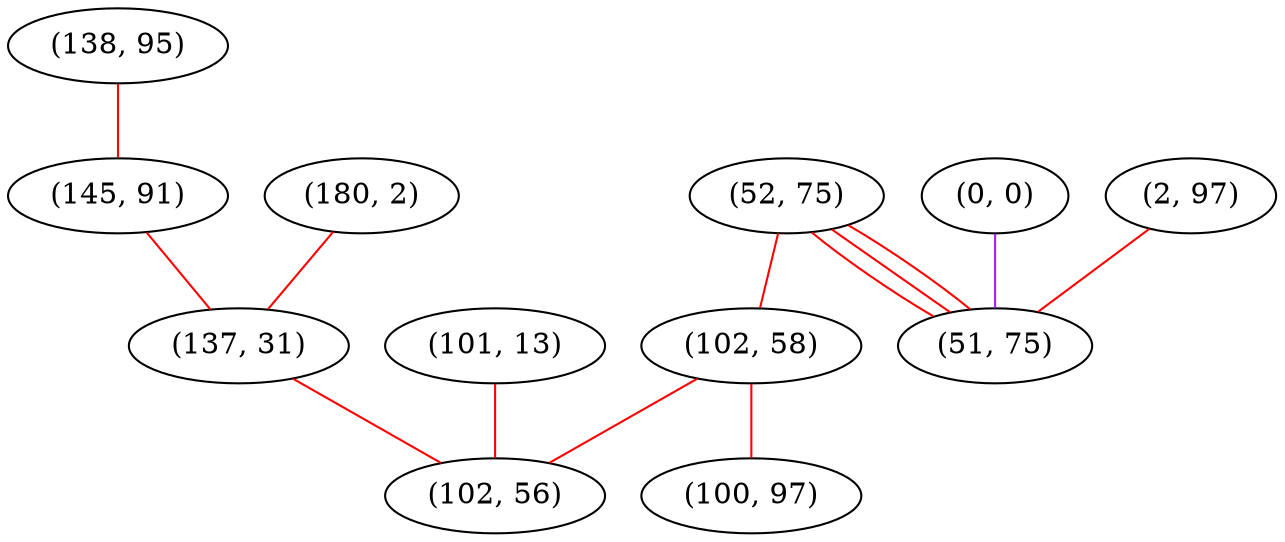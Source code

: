 graph "" {
"(138, 95)";
"(145, 91)";
"(180, 2)";
"(101, 13)";
"(52, 75)";
"(0, 0)";
"(2, 97)";
"(137, 31)";
"(102, 58)";
"(100, 97)";
"(51, 75)";
"(102, 56)";
"(138, 95)" -- "(145, 91)"  [color=red, key=0, weight=1];
"(145, 91)" -- "(137, 31)"  [color=red, key=0, weight=1];
"(180, 2)" -- "(137, 31)"  [color=red, key=0, weight=1];
"(101, 13)" -- "(102, 56)"  [color=red, key=0, weight=1];
"(52, 75)" -- "(102, 58)"  [color=red, key=0, weight=1];
"(52, 75)" -- "(51, 75)"  [color=red, key=0, weight=1];
"(52, 75)" -- "(51, 75)"  [color=red, key=1, weight=1];
"(52, 75)" -- "(51, 75)"  [color=red, key=2, weight=1];
"(0, 0)" -- "(51, 75)"  [color=purple, key=0, weight=4];
"(2, 97)" -- "(51, 75)"  [color=red, key=0, weight=1];
"(137, 31)" -- "(102, 56)"  [color=red, key=0, weight=1];
"(102, 58)" -- "(100, 97)"  [color=red, key=0, weight=1];
"(102, 58)" -- "(102, 56)"  [color=red, key=0, weight=1];
}
